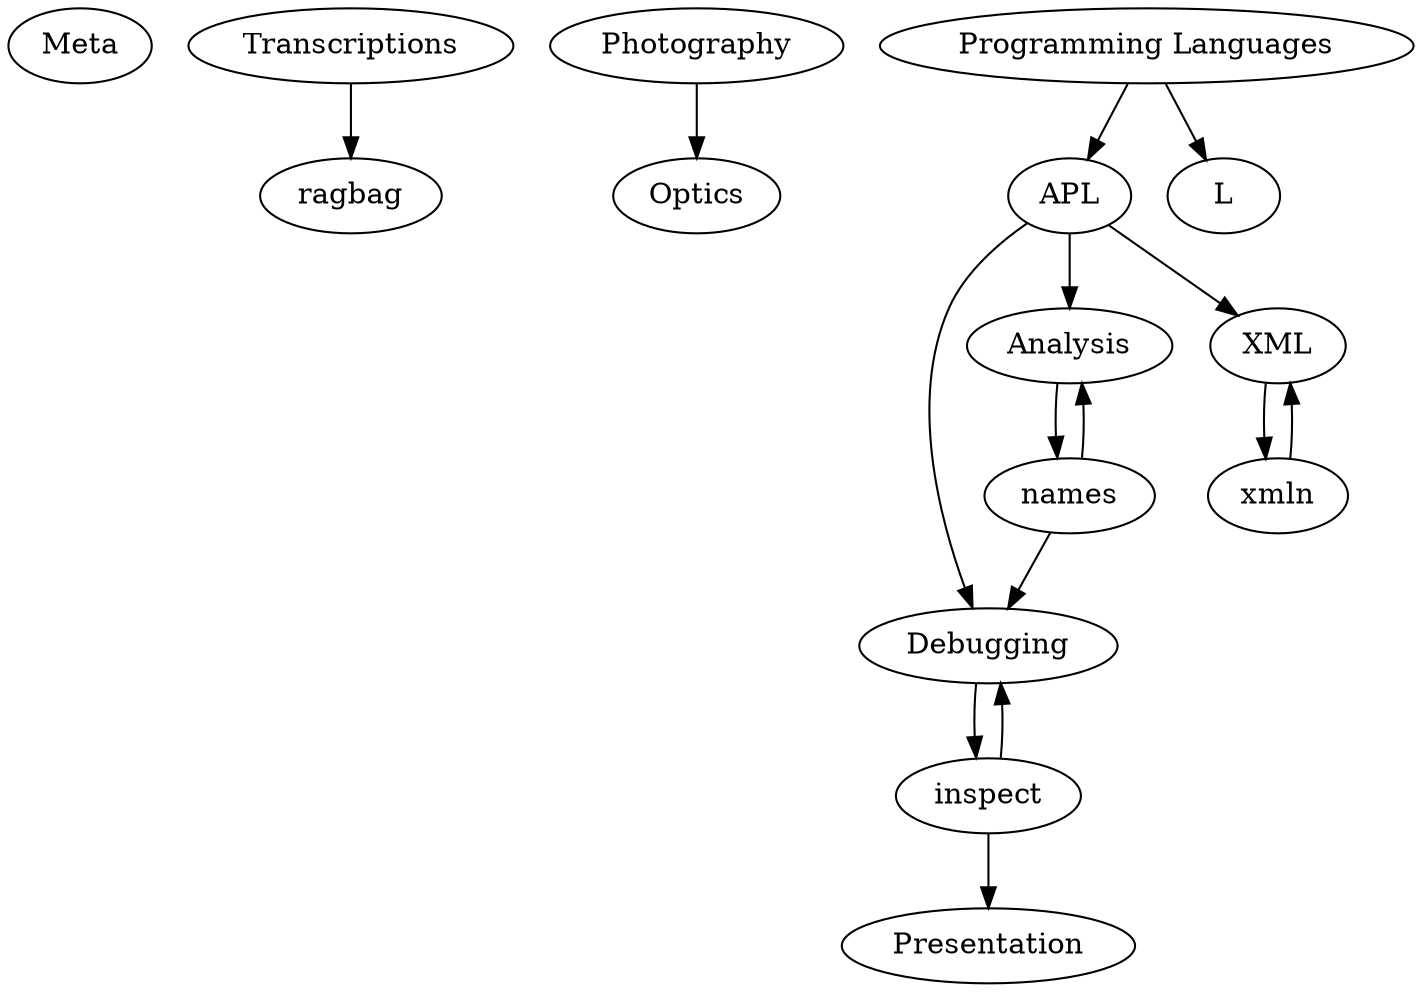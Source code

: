 digraph {
    Meta;
    Transcriptions -> ragbag;
    Photography -> Optics;
    "Programming Languages" -> APL, L;
    APL -> Debugging, Analysis, XML;
    Debugging -> inspect;
    Analysis -> names;
    XML -> xmln;
    names -> Analysis, Debugging;
    inspect -> Debugging, Presentation;
    xmln -> XML;
}
